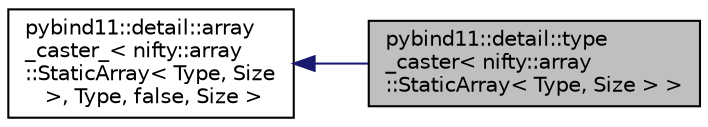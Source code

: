 digraph "pybind11::detail::type_caster&lt; nifty::array::StaticArray&lt; Type, Size &gt; &gt;"
{
  edge [fontname="Helvetica",fontsize="10",labelfontname="Helvetica",labelfontsize="10"];
  node [fontname="Helvetica",fontsize="10",shape=record];
  rankdir="LR";
  Node1 [label="pybind11::detail::type\l_caster\< nifty::array\l::StaticArray\< Type, Size \> \>",height=0.2,width=0.4,color="black", fillcolor="grey75", style="filled", fontcolor="black"];
  Node2 -> Node1 [dir="back",color="midnightblue",fontsize="10",style="solid",fontname="Helvetica"];
  Node2 [label="pybind11::detail::array\l_caster_\< nifty::array\l::StaticArray\< Type, Size\l \>, Type, false, Size \>",height=0.2,width=0.4,color="black", fillcolor="white", style="filled",URL="$structpybind11_1_1detail_1_1array__caster__.html"];
}
